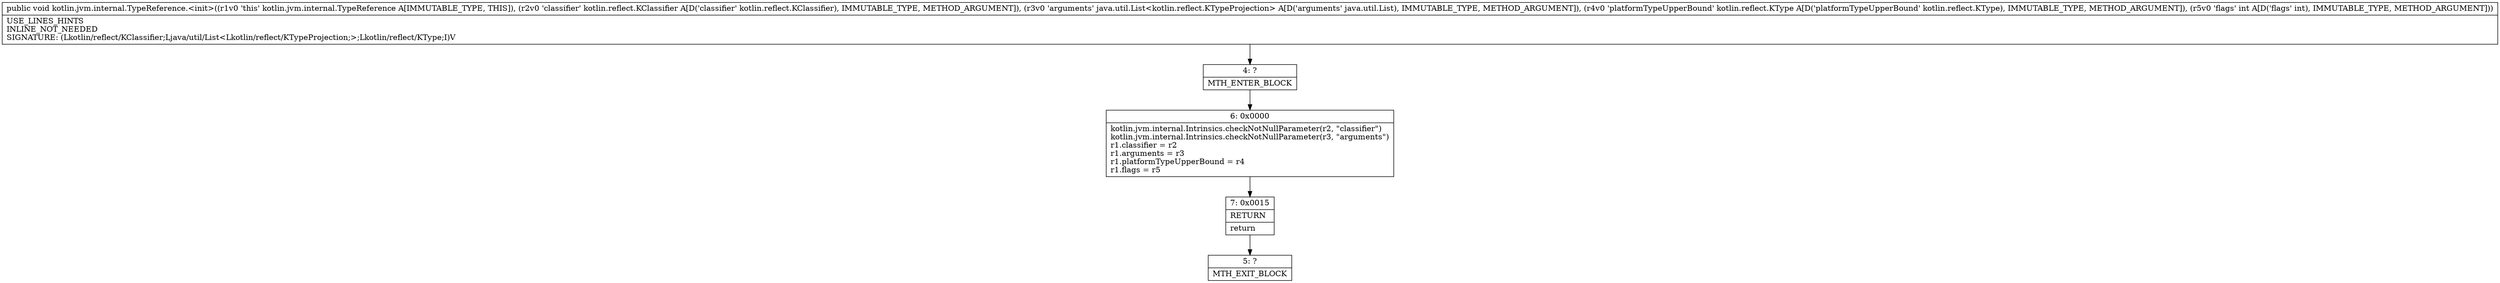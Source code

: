 digraph "CFG forkotlin.jvm.internal.TypeReference.\<init\>(Lkotlin\/reflect\/KClassifier;Ljava\/util\/List;Lkotlin\/reflect\/KType;I)V" {
Node_4 [shape=record,label="{4\:\ ?|MTH_ENTER_BLOCK\l}"];
Node_6 [shape=record,label="{6\:\ 0x0000|kotlin.jvm.internal.Intrinsics.checkNotNullParameter(r2, \"classifier\")\lkotlin.jvm.internal.Intrinsics.checkNotNullParameter(r3, \"arguments\")\lr1.classifier = r2\lr1.arguments = r3\lr1.platformTypeUpperBound = r4\lr1.flags = r5\l}"];
Node_7 [shape=record,label="{7\:\ 0x0015|RETURN\l|return\l}"];
Node_5 [shape=record,label="{5\:\ ?|MTH_EXIT_BLOCK\l}"];
MethodNode[shape=record,label="{public void kotlin.jvm.internal.TypeReference.\<init\>((r1v0 'this' kotlin.jvm.internal.TypeReference A[IMMUTABLE_TYPE, THIS]), (r2v0 'classifier' kotlin.reflect.KClassifier A[D('classifier' kotlin.reflect.KClassifier), IMMUTABLE_TYPE, METHOD_ARGUMENT]), (r3v0 'arguments' java.util.List\<kotlin.reflect.KTypeProjection\> A[D('arguments' java.util.List), IMMUTABLE_TYPE, METHOD_ARGUMENT]), (r4v0 'platformTypeUpperBound' kotlin.reflect.KType A[D('platformTypeUpperBound' kotlin.reflect.KType), IMMUTABLE_TYPE, METHOD_ARGUMENT]), (r5v0 'flags' int A[D('flags' int), IMMUTABLE_TYPE, METHOD_ARGUMENT]))  | USE_LINES_HINTS\lINLINE_NOT_NEEDED\lSIGNATURE: (Lkotlin\/reflect\/KClassifier;Ljava\/util\/List\<Lkotlin\/reflect\/KTypeProjection;\>;Lkotlin\/reflect\/KType;I)V\l}"];
MethodNode -> Node_4;Node_4 -> Node_6;
Node_6 -> Node_7;
Node_7 -> Node_5;
}


